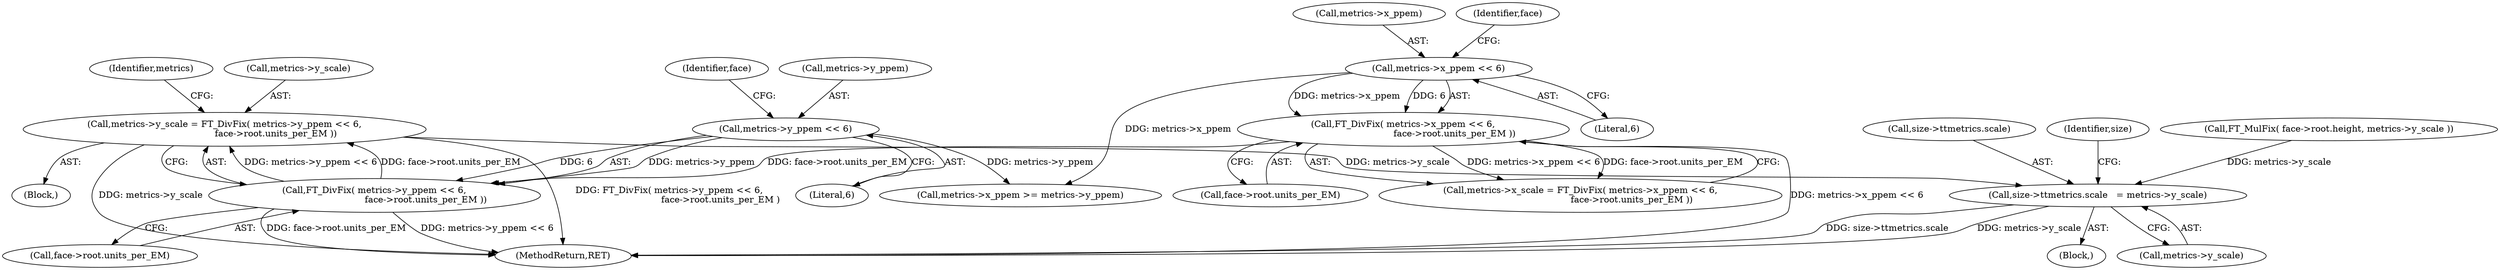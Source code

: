 digraph "0_savannah_e6699596af5c5d6f0ae0ea06e19df87dce088df8@pointer" {
"1000227" [label="(Call,metrics->y_scale = FT_DivFix( metrics->y_ppem << 6,\n                                    face->root.units_per_EM ))"];
"1000231" [label="(Call,FT_DivFix( metrics->y_ppem << 6,\n                                    face->root.units_per_EM ))"];
"1000232" [label="(Call,metrics->y_ppem << 6)"];
"1000216" [label="(Call,FT_DivFix( metrics->x_ppem << 6,\n                                    face->root.units_per_EM ))"];
"1000217" [label="(Call,metrics->x_ppem << 6)"];
"1000305" [label="(Call,size->ttmetrics.scale   = metrics->y_scale)"];
"1000183" [label="(Call,FT_MulFix( face->root.height, metrics->y_scale ))"];
"1000232" [label="(Call,metrics->y_ppem << 6)"];
"1000218" [label="(Call,metrics->x_ppem)"];
"1000257" [label="(Call,metrics->x_ppem >= metrics->y_ppem)"];
"1000351" [label="(MethodReturn,RET)"];
"1000239" [label="(Identifier,face)"];
"1000216" [label="(Call,FT_DivFix( metrics->x_ppem << 6,\n                                    face->root.units_per_EM ))"];
"1000233" [label="(Call,metrics->y_ppem)"];
"1000305" [label="(Call,size->ttmetrics.scale   = metrics->y_scale)"];
"1000244" [label="(Identifier,metrics)"];
"1000237" [label="(Call,face->root.units_per_EM)"];
"1000222" [label="(Call,face->root.units_per_EM)"];
"1000221" [label="(Literal,6)"];
"1000231" [label="(Call,FT_DivFix( metrics->y_ppem << 6,\n                                    face->root.units_per_EM ))"];
"1000227" [label="(Call,metrics->y_scale = FT_DivFix( metrics->y_ppem << 6,\n                                    face->root.units_per_EM ))"];
"1000228" [label="(Call,metrics->y_scale)"];
"1000224" [label="(Identifier,face)"];
"1000212" [label="(Call,metrics->x_scale = FT_DivFix( metrics->x_ppem << 6,\n                                    face->root.units_per_EM ))"];
"1000217" [label="(Call,metrics->x_ppem << 6)"];
"1000304" [label="(Block,)"];
"1000211" [label="(Block,)"];
"1000306" [label="(Call,size->ttmetrics.scale)"];
"1000317" [label="(Identifier,size)"];
"1000311" [label="(Call,metrics->y_scale)"];
"1000236" [label="(Literal,6)"];
"1000227" -> "1000211"  [label="AST: "];
"1000227" -> "1000231"  [label="CFG: "];
"1000228" -> "1000227"  [label="AST: "];
"1000231" -> "1000227"  [label="AST: "];
"1000244" -> "1000227"  [label="CFG: "];
"1000227" -> "1000351"  [label="DDG: metrics->y_scale"];
"1000227" -> "1000351"  [label="DDG: FT_DivFix( metrics->y_ppem << 6,\n                                    face->root.units_per_EM )"];
"1000231" -> "1000227"  [label="DDG: metrics->y_ppem << 6"];
"1000231" -> "1000227"  [label="DDG: face->root.units_per_EM"];
"1000227" -> "1000305"  [label="DDG: metrics->y_scale"];
"1000231" -> "1000237"  [label="CFG: "];
"1000232" -> "1000231"  [label="AST: "];
"1000237" -> "1000231"  [label="AST: "];
"1000231" -> "1000351"  [label="DDG: face->root.units_per_EM"];
"1000231" -> "1000351"  [label="DDG: metrics->y_ppem << 6"];
"1000232" -> "1000231"  [label="DDG: metrics->y_ppem"];
"1000232" -> "1000231"  [label="DDG: 6"];
"1000216" -> "1000231"  [label="DDG: face->root.units_per_EM"];
"1000232" -> "1000236"  [label="CFG: "];
"1000233" -> "1000232"  [label="AST: "];
"1000236" -> "1000232"  [label="AST: "];
"1000239" -> "1000232"  [label="CFG: "];
"1000232" -> "1000257"  [label="DDG: metrics->y_ppem"];
"1000216" -> "1000212"  [label="AST: "];
"1000216" -> "1000222"  [label="CFG: "];
"1000217" -> "1000216"  [label="AST: "];
"1000222" -> "1000216"  [label="AST: "];
"1000212" -> "1000216"  [label="CFG: "];
"1000216" -> "1000351"  [label="DDG: metrics->x_ppem << 6"];
"1000216" -> "1000212"  [label="DDG: metrics->x_ppem << 6"];
"1000216" -> "1000212"  [label="DDG: face->root.units_per_EM"];
"1000217" -> "1000216"  [label="DDG: metrics->x_ppem"];
"1000217" -> "1000216"  [label="DDG: 6"];
"1000217" -> "1000221"  [label="CFG: "];
"1000218" -> "1000217"  [label="AST: "];
"1000221" -> "1000217"  [label="AST: "];
"1000224" -> "1000217"  [label="CFG: "];
"1000217" -> "1000257"  [label="DDG: metrics->x_ppem"];
"1000305" -> "1000304"  [label="AST: "];
"1000305" -> "1000311"  [label="CFG: "];
"1000306" -> "1000305"  [label="AST: "];
"1000311" -> "1000305"  [label="AST: "];
"1000317" -> "1000305"  [label="CFG: "];
"1000305" -> "1000351"  [label="DDG: size->ttmetrics.scale"];
"1000305" -> "1000351"  [label="DDG: metrics->y_scale"];
"1000183" -> "1000305"  [label="DDG: metrics->y_scale"];
}
